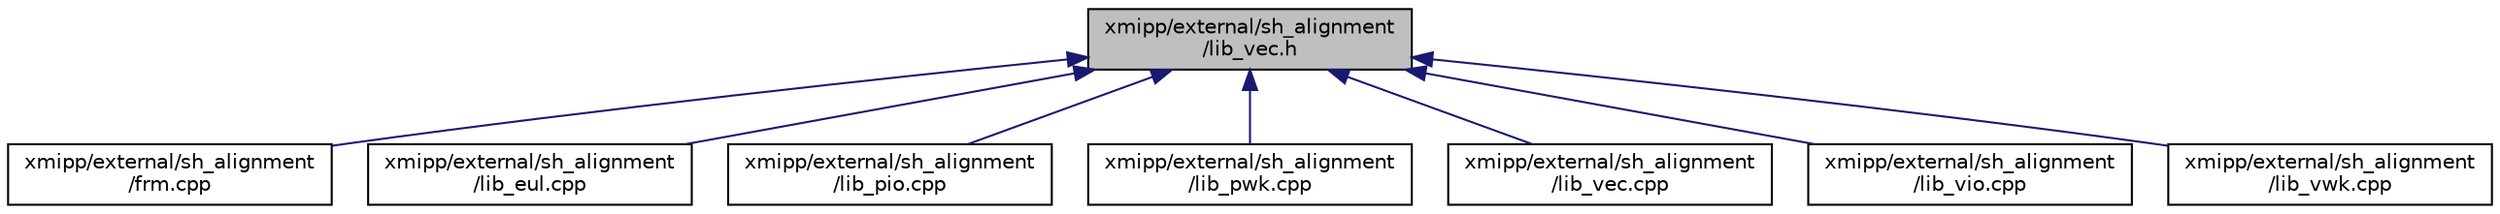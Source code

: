 digraph "xmipp/external/sh_alignment/lib_vec.h"
{
  edge [fontname="Helvetica",fontsize="10",labelfontname="Helvetica",labelfontsize="10"];
  node [fontname="Helvetica",fontsize="10",shape=record];
  Node1 [label="xmipp/external/sh_alignment\l/lib_vec.h",height=0.2,width=0.4,color="black", fillcolor="grey75", style="filled", fontcolor="black"];
  Node1 -> Node2 [dir="back",color="midnightblue",fontsize="10",style="solid",fontname="Helvetica"];
  Node2 [label="xmipp/external/sh_alignment\l/frm.cpp",height=0.2,width=0.4,color="black", fillcolor="white", style="filled",URL="$external_2sh__alignment_2frm_8cpp.html"];
  Node1 -> Node3 [dir="back",color="midnightblue",fontsize="10",style="solid",fontname="Helvetica"];
  Node3 [label="xmipp/external/sh_alignment\l/lib_eul.cpp",height=0.2,width=0.4,color="black", fillcolor="white", style="filled",URL="$lib__eul_8cpp.html"];
  Node1 -> Node4 [dir="back",color="midnightblue",fontsize="10",style="solid",fontname="Helvetica"];
  Node4 [label="xmipp/external/sh_alignment\l/lib_pio.cpp",height=0.2,width=0.4,color="black", fillcolor="white", style="filled",URL="$lib__pio_8cpp.html"];
  Node1 -> Node5 [dir="back",color="midnightblue",fontsize="10",style="solid",fontname="Helvetica"];
  Node5 [label="xmipp/external/sh_alignment\l/lib_pwk.cpp",height=0.2,width=0.4,color="black", fillcolor="white", style="filled",URL="$lib__pwk_8cpp.html"];
  Node1 -> Node6 [dir="back",color="midnightblue",fontsize="10",style="solid",fontname="Helvetica"];
  Node6 [label="xmipp/external/sh_alignment\l/lib_vec.cpp",height=0.2,width=0.4,color="black", fillcolor="white", style="filled",URL="$lib__vec_8cpp.html"];
  Node1 -> Node7 [dir="back",color="midnightblue",fontsize="10",style="solid",fontname="Helvetica"];
  Node7 [label="xmipp/external/sh_alignment\l/lib_vio.cpp",height=0.2,width=0.4,color="black", fillcolor="white", style="filled",URL="$lib__vio_8cpp.html"];
  Node1 -> Node8 [dir="back",color="midnightblue",fontsize="10",style="solid",fontname="Helvetica"];
  Node8 [label="xmipp/external/sh_alignment\l/lib_vwk.cpp",height=0.2,width=0.4,color="black", fillcolor="white", style="filled",URL="$lib__vwk_8cpp.html"];
}
